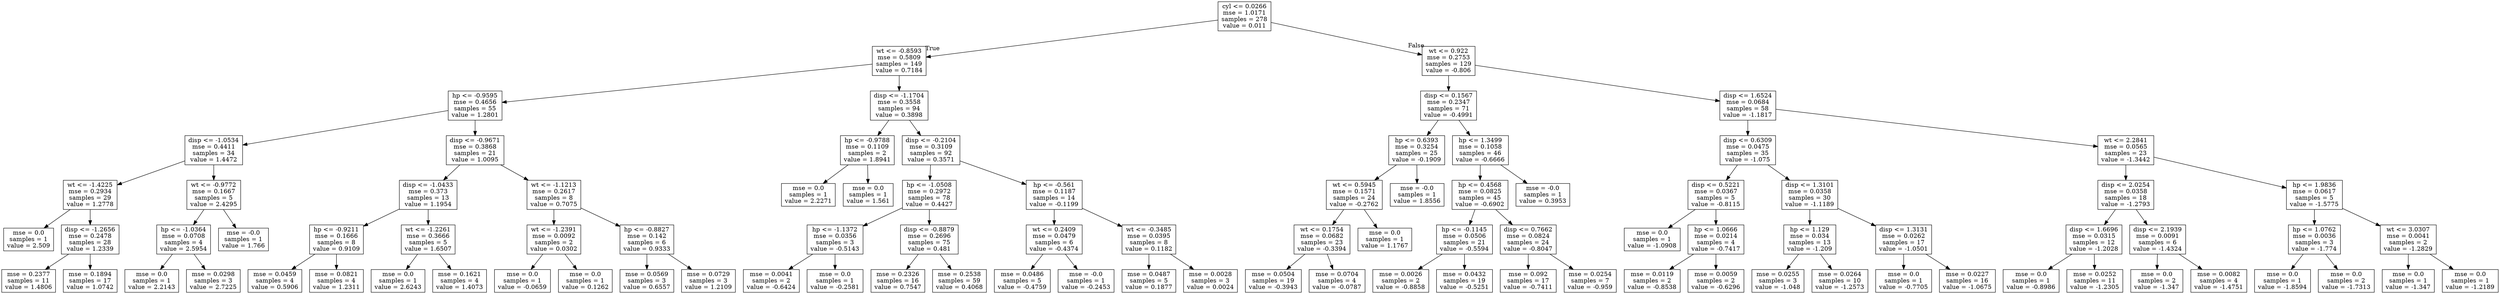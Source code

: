 digraph Tree {
node [shape=box] ;
0 [label="cyl <= 0.0266\nmse = 1.0171\nsamples = 278\nvalue = 0.011"] ;
1 [label="wt <= -0.8593\nmse = 0.5809\nsamples = 149\nvalue = 0.7184"] ;
0 -> 1 [labeldistance=2.5, labelangle=45, headlabel="True"] ;
2 [label="hp <= -0.9595\nmse = 0.4656\nsamples = 55\nvalue = 1.2801"] ;
1 -> 2 ;
3 [label="disp <= -1.0534\nmse = 0.4411\nsamples = 34\nvalue = 1.4472"] ;
2 -> 3 ;
4 [label="wt <= -1.4225\nmse = 0.2934\nsamples = 29\nvalue = 1.2778"] ;
3 -> 4 ;
5 [label="mse = 0.0\nsamples = 1\nvalue = 2.509"] ;
4 -> 5 ;
6 [label="disp <= -1.2656\nmse = 0.2478\nsamples = 28\nvalue = 1.2339"] ;
4 -> 6 ;
7 [label="mse = 0.2377\nsamples = 11\nvalue = 1.4806"] ;
6 -> 7 ;
8 [label="mse = 0.1894\nsamples = 17\nvalue = 1.0742"] ;
6 -> 8 ;
9 [label="wt <= -0.9772\nmse = 0.1667\nsamples = 5\nvalue = 2.4295"] ;
3 -> 9 ;
10 [label="hp <= -1.0364\nmse = 0.0708\nsamples = 4\nvalue = 2.5954"] ;
9 -> 10 ;
11 [label="mse = 0.0\nsamples = 1\nvalue = 2.2143"] ;
10 -> 11 ;
12 [label="mse = 0.0298\nsamples = 3\nvalue = 2.7225"] ;
10 -> 12 ;
13 [label="mse = -0.0\nsamples = 1\nvalue = 1.766"] ;
9 -> 13 ;
14 [label="disp <= -0.9671\nmse = 0.3868\nsamples = 21\nvalue = 1.0095"] ;
2 -> 14 ;
15 [label="disp <= -1.0433\nmse = 0.373\nsamples = 13\nvalue = 1.1954"] ;
14 -> 15 ;
16 [label="hp <= -0.9211\nmse = 0.1666\nsamples = 8\nvalue = 0.9109"] ;
15 -> 16 ;
17 [label="mse = 0.0459\nsamples = 4\nvalue = 0.5906"] ;
16 -> 17 ;
18 [label="mse = 0.0821\nsamples = 4\nvalue = 1.2311"] ;
16 -> 18 ;
19 [label="wt <= -1.2261\nmse = 0.3666\nsamples = 5\nvalue = 1.6507"] ;
15 -> 19 ;
20 [label="mse = 0.0\nsamples = 1\nvalue = 2.6243"] ;
19 -> 20 ;
21 [label="mse = 0.1621\nsamples = 4\nvalue = 1.4073"] ;
19 -> 21 ;
22 [label="wt <= -1.1213\nmse = 0.2617\nsamples = 8\nvalue = 0.7075"] ;
14 -> 22 ;
23 [label="wt <= -1.2391\nmse = 0.0092\nsamples = 2\nvalue = 0.0302"] ;
22 -> 23 ;
24 [label="mse = 0.0\nsamples = 1\nvalue = -0.0659"] ;
23 -> 24 ;
25 [label="mse = 0.0\nsamples = 1\nvalue = 0.1262"] ;
23 -> 25 ;
26 [label="hp <= -0.8827\nmse = 0.142\nsamples = 6\nvalue = 0.9333"] ;
22 -> 26 ;
27 [label="mse = 0.0569\nsamples = 3\nvalue = 0.6557"] ;
26 -> 27 ;
28 [label="mse = 0.0729\nsamples = 3\nvalue = 1.2109"] ;
26 -> 28 ;
29 [label="disp <= -1.1704\nmse = 0.3558\nsamples = 94\nvalue = 0.3898"] ;
1 -> 29 ;
30 [label="hp <= -0.9788\nmse = 0.1109\nsamples = 2\nvalue = 1.8941"] ;
29 -> 30 ;
31 [label="mse = 0.0\nsamples = 1\nvalue = 2.2271"] ;
30 -> 31 ;
32 [label="mse = 0.0\nsamples = 1\nvalue = 1.561"] ;
30 -> 32 ;
33 [label="disp <= -0.2104\nmse = 0.3109\nsamples = 92\nvalue = 0.3571"] ;
29 -> 33 ;
34 [label="hp <= -1.0508\nmse = 0.2972\nsamples = 78\nvalue = 0.4427"] ;
33 -> 34 ;
35 [label="hp <= -1.1372\nmse = 0.0356\nsamples = 3\nvalue = -0.5143"] ;
34 -> 35 ;
36 [label="mse = 0.0041\nsamples = 2\nvalue = -0.6424"] ;
35 -> 36 ;
37 [label="mse = 0.0\nsamples = 1\nvalue = -0.2581"] ;
35 -> 37 ;
38 [label="disp <= -0.8879\nmse = 0.2696\nsamples = 75\nvalue = 0.481"] ;
34 -> 38 ;
39 [label="mse = 0.2326\nsamples = 16\nvalue = 0.7547"] ;
38 -> 39 ;
40 [label="mse = 0.2538\nsamples = 59\nvalue = 0.4068"] ;
38 -> 40 ;
41 [label="hp <= -0.561\nmse = 0.1187\nsamples = 14\nvalue = -0.1199"] ;
33 -> 41 ;
42 [label="wt <= 0.2409\nmse = 0.0479\nsamples = 6\nvalue = -0.4374"] ;
41 -> 42 ;
43 [label="mse = 0.0486\nsamples = 5\nvalue = -0.4759"] ;
42 -> 43 ;
44 [label="mse = -0.0\nsamples = 1\nvalue = -0.2453"] ;
42 -> 44 ;
45 [label="wt <= -0.3485\nmse = 0.0395\nsamples = 8\nvalue = 0.1182"] ;
41 -> 45 ;
46 [label="mse = 0.0487\nsamples = 5\nvalue = 0.1877"] ;
45 -> 46 ;
47 [label="mse = 0.0028\nsamples = 3\nvalue = 0.0024"] ;
45 -> 47 ;
48 [label="wt <= 0.922\nmse = 0.2753\nsamples = 129\nvalue = -0.806"] ;
0 -> 48 [labeldistance=2.5, labelangle=-45, headlabel="False"] ;
49 [label="disp <= 0.1567\nmse = 0.2347\nsamples = 71\nvalue = -0.4991"] ;
48 -> 49 ;
50 [label="hp <= 0.6393\nmse = 0.3254\nsamples = 25\nvalue = -0.1909"] ;
49 -> 50 ;
51 [label="wt <= 0.5945\nmse = 0.1571\nsamples = 24\nvalue = -0.2762"] ;
50 -> 51 ;
52 [label="wt <= 0.1754\nmse = 0.0682\nsamples = 23\nvalue = -0.3394"] ;
51 -> 52 ;
53 [label="mse = 0.0504\nsamples = 19\nvalue = -0.3943"] ;
52 -> 53 ;
54 [label="mse = 0.0704\nsamples = 4\nvalue = -0.0787"] ;
52 -> 54 ;
55 [label="mse = 0.0\nsamples = 1\nvalue = 1.1767"] ;
51 -> 55 ;
56 [label="mse = -0.0\nsamples = 1\nvalue = 1.8556"] ;
50 -> 56 ;
57 [label="hp <= 1.3499\nmse = 0.1058\nsamples = 46\nvalue = -0.6666"] ;
49 -> 57 ;
58 [label="hp <= 0.4568\nmse = 0.0825\nsamples = 45\nvalue = -0.6902"] ;
57 -> 58 ;
59 [label="hp <= -0.1145\nmse = 0.0506\nsamples = 21\nvalue = -0.5594"] ;
58 -> 59 ;
60 [label="mse = 0.0026\nsamples = 2\nvalue = -0.8858"] ;
59 -> 60 ;
61 [label="mse = 0.0432\nsamples = 19\nvalue = -0.5251"] ;
59 -> 61 ;
62 [label="disp <= 0.7662\nmse = 0.0824\nsamples = 24\nvalue = -0.8047"] ;
58 -> 62 ;
63 [label="mse = 0.092\nsamples = 17\nvalue = -0.7411"] ;
62 -> 63 ;
64 [label="mse = 0.0254\nsamples = 7\nvalue = -0.959"] ;
62 -> 64 ;
65 [label="mse = -0.0\nsamples = 1\nvalue = 0.3953"] ;
57 -> 65 ;
66 [label="disp <= 1.6524\nmse = 0.0684\nsamples = 58\nvalue = -1.1817"] ;
48 -> 66 ;
67 [label="disp <= 0.6309\nmse = 0.0475\nsamples = 35\nvalue = -1.075"] ;
66 -> 67 ;
68 [label="disp <= 0.5221\nmse = 0.0367\nsamples = 5\nvalue = -0.8115"] ;
67 -> 68 ;
69 [label="mse = 0.0\nsamples = 1\nvalue = -1.0908"] ;
68 -> 69 ;
70 [label="hp <= 1.0666\nmse = 0.0214\nsamples = 4\nvalue = -0.7417"] ;
68 -> 70 ;
71 [label="mse = 0.0119\nsamples = 2\nvalue = -0.8538"] ;
70 -> 71 ;
72 [label="mse = 0.0059\nsamples = 2\nvalue = -0.6296"] ;
70 -> 72 ;
73 [label="disp <= 1.3101\nmse = 0.0358\nsamples = 30\nvalue = -1.1189"] ;
67 -> 73 ;
74 [label="hp <= 1.129\nmse = 0.034\nsamples = 13\nvalue = -1.209"] ;
73 -> 74 ;
75 [label="mse = 0.0255\nsamples = 3\nvalue = -1.048"] ;
74 -> 75 ;
76 [label="mse = 0.0264\nsamples = 10\nvalue = -1.2573"] ;
74 -> 76 ;
77 [label="disp <= 1.3131\nmse = 0.0262\nsamples = 17\nvalue = -1.0501"] ;
73 -> 77 ;
78 [label="mse = 0.0\nsamples = 1\nvalue = -0.7705"] ;
77 -> 78 ;
79 [label="mse = 0.0227\nsamples = 16\nvalue = -1.0675"] ;
77 -> 79 ;
80 [label="wt <= 2.2841\nmse = 0.0565\nsamples = 23\nvalue = -1.3442"] ;
66 -> 80 ;
81 [label="disp <= 2.0254\nmse = 0.0358\nsamples = 18\nvalue = -1.2793"] ;
80 -> 81 ;
82 [label="disp <= 1.6696\nmse = 0.0315\nsamples = 12\nvalue = -1.2028"] ;
81 -> 82 ;
83 [label="mse = 0.0\nsamples = 1\nvalue = -0.8986"] ;
82 -> 83 ;
84 [label="mse = 0.0252\nsamples = 11\nvalue = -1.2305"] ;
82 -> 84 ;
85 [label="disp <= 2.1939\nmse = 0.0091\nsamples = 6\nvalue = -1.4324"] ;
81 -> 85 ;
86 [label="mse = 0.0\nsamples = 2\nvalue = -1.347"] ;
85 -> 86 ;
87 [label="mse = 0.0082\nsamples = 4\nvalue = -1.4751"] ;
85 -> 87 ;
88 [label="hp <= 1.9836\nmse = 0.0617\nsamples = 5\nvalue = -1.5775"] ;
80 -> 88 ;
89 [label="hp <= 1.0762\nmse = 0.0036\nsamples = 3\nvalue = -1.774"] ;
88 -> 89 ;
90 [label="mse = 0.0\nsamples = 1\nvalue = -1.8594"] ;
89 -> 90 ;
91 [label="mse = 0.0\nsamples = 2\nvalue = -1.7313"] ;
89 -> 91 ;
92 [label="wt <= 3.0307\nmse = 0.0041\nsamples = 2\nvalue = -1.2829"] ;
88 -> 92 ;
93 [label="mse = 0.0\nsamples = 1\nvalue = -1.347"] ;
92 -> 93 ;
94 [label="mse = 0.0\nsamples = 1\nvalue = -1.2189"] ;
92 -> 94 ;
}
